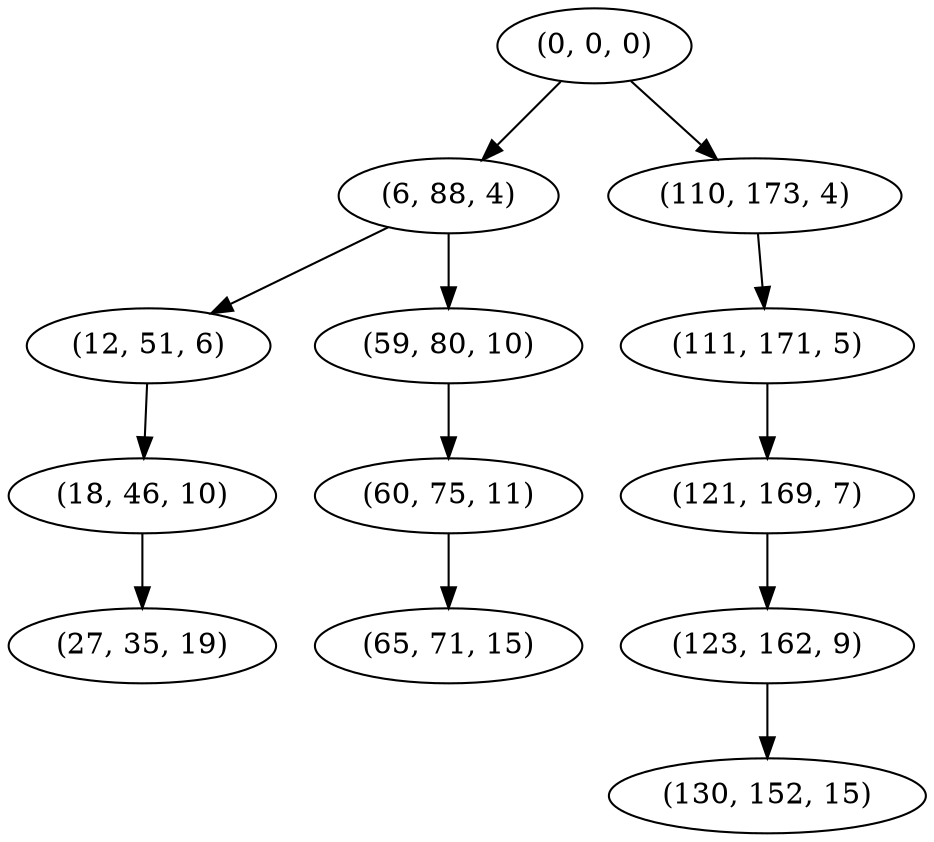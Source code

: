 digraph tree {
    "(0, 0, 0)";
    "(6, 88, 4)";
    "(12, 51, 6)";
    "(18, 46, 10)";
    "(27, 35, 19)";
    "(59, 80, 10)";
    "(60, 75, 11)";
    "(65, 71, 15)";
    "(110, 173, 4)";
    "(111, 171, 5)";
    "(121, 169, 7)";
    "(123, 162, 9)";
    "(130, 152, 15)";
    "(0, 0, 0)" -> "(6, 88, 4)";
    "(0, 0, 0)" -> "(110, 173, 4)";
    "(6, 88, 4)" -> "(12, 51, 6)";
    "(6, 88, 4)" -> "(59, 80, 10)";
    "(12, 51, 6)" -> "(18, 46, 10)";
    "(18, 46, 10)" -> "(27, 35, 19)";
    "(59, 80, 10)" -> "(60, 75, 11)";
    "(60, 75, 11)" -> "(65, 71, 15)";
    "(110, 173, 4)" -> "(111, 171, 5)";
    "(111, 171, 5)" -> "(121, 169, 7)";
    "(121, 169, 7)" -> "(123, 162, 9)";
    "(123, 162, 9)" -> "(130, 152, 15)";
}
